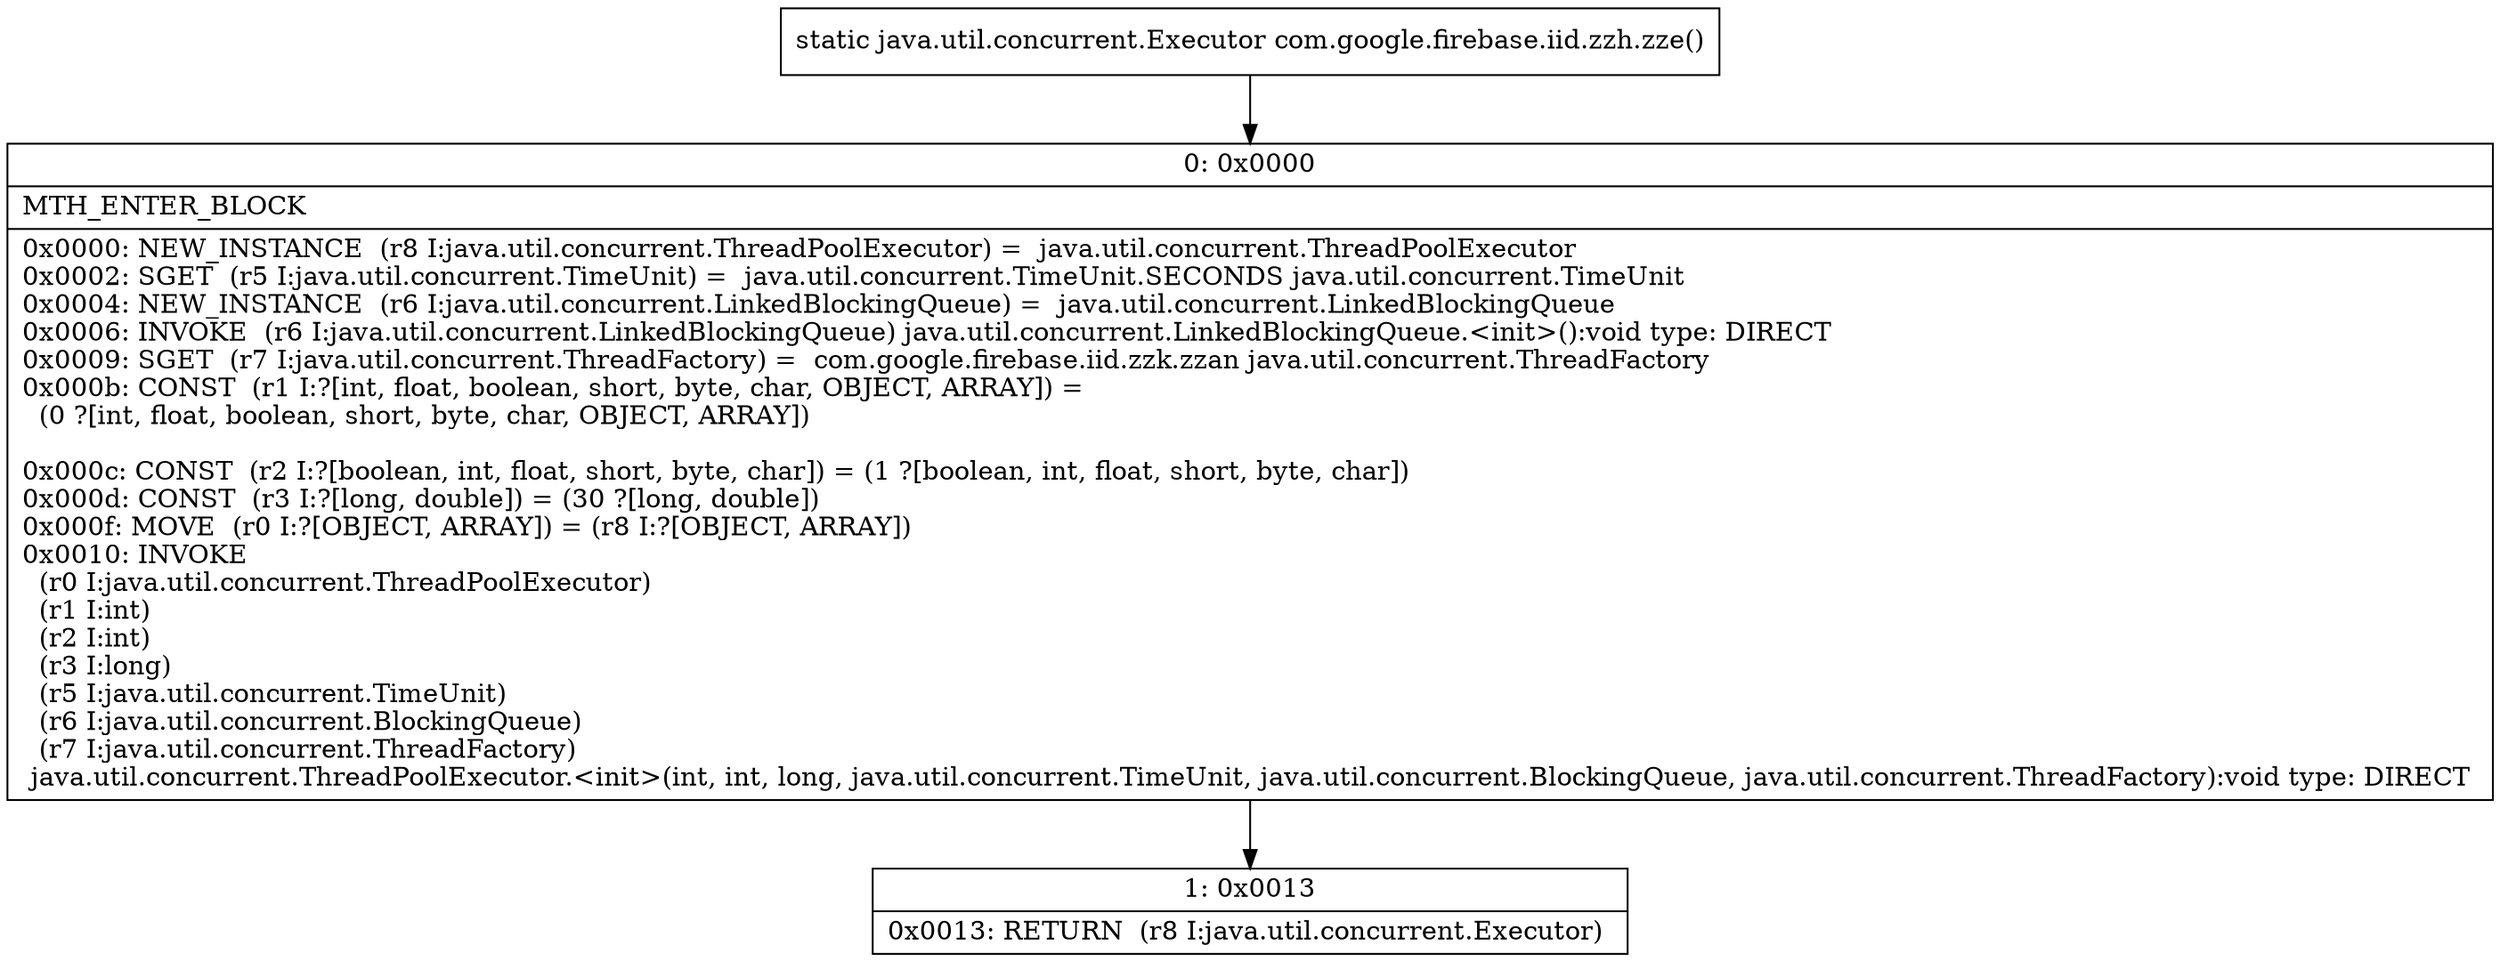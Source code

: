 digraph "CFG forcom.google.firebase.iid.zzh.zze()Ljava\/util\/concurrent\/Executor;" {
Node_0 [shape=record,label="{0\:\ 0x0000|MTH_ENTER_BLOCK\l|0x0000: NEW_INSTANCE  (r8 I:java.util.concurrent.ThreadPoolExecutor) =  java.util.concurrent.ThreadPoolExecutor \l0x0002: SGET  (r5 I:java.util.concurrent.TimeUnit) =  java.util.concurrent.TimeUnit.SECONDS java.util.concurrent.TimeUnit \l0x0004: NEW_INSTANCE  (r6 I:java.util.concurrent.LinkedBlockingQueue) =  java.util.concurrent.LinkedBlockingQueue \l0x0006: INVOKE  (r6 I:java.util.concurrent.LinkedBlockingQueue) java.util.concurrent.LinkedBlockingQueue.\<init\>():void type: DIRECT \l0x0009: SGET  (r7 I:java.util.concurrent.ThreadFactory) =  com.google.firebase.iid.zzk.zzan java.util.concurrent.ThreadFactory \l0x000b: CONST  (r1 I:?[int, float, boolean, short, byte, char, OBJECT, ARRAY]) = \l  (0 ?[int, float, boolean, short, byte, char, OBJECT, ARRAY])\l \l0x000c: CONST  (r2 I:?[boolean, int, float, short, byte, char]) = (1 ?[boolean, int, float, short, byte, char]) \l0x000d: CONST  (r3 I:?[long, double]) = (30 ?[long, double]) \l0x000f: MOVE  (r0 I:?[OBJECT, ARRAY]) = (r8 I:?[OBJECT, ARRAY]) \l0x0010: INVOKE  \l  (r0 I:java.util.concurrent.ThreadPoolExecutor)\l  (r1 I:int)\l  (r2 I:int)\l  (r3 I:long)\l  (r5 I:java.util.concurrent.TimeUnit)\l  (r6 I:java.util.concurrent.BlockingQueue)\l  (r7 I:java.util.concurrent.ThreadFactory)\l java.util.concurrent.ThreadPoolExecutor.\<init\>(int, int, long, java.util.concurrent.TimeUnit, java.util.concurrent.BlockingQueue, java.util.concurrent.ThreadFactory):void type: DIRECT \l}"];
Node_1 [shape=record,label="{1\:\ 0x0013|0x0013: RETURN  (r8 I:java.util.concurrent.Executor) \l}"];
MethodNode[shape=record,label="{static java.util.concurrent.Executor com.google.firebase.iid.zzh.zze() }"];
MethodNode -> Node_0;
Node_0 -> Node_1;
}


